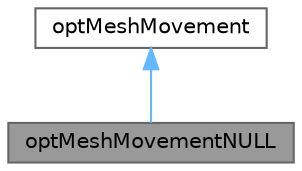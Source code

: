 digraph "optMeshMovementNULL"
{
 // LATEX_PDF_SIZE
  bgcolor="transparent";
  edge [fontname=Helvetica,fontsize=10,labelfontname=Helvetica,labelfontsize=10];
  node [fontname=Helvetica,fontsize=10,shape=box,height=0.2,width=0.4];
  Node1 [id="Node000001",label="optMeshMovementNULL",height=0.2,width=0.4,color="gray40", fillcolor="grey60", style="filled", fontcolor="black",tooltip="A dummy optMeshMovement object."];
  Node2 -> Node1 [id="edge1_Node000001_Node000002",dir="back",color="steelblue1",style="solid",tooltip=" "];
  Node2 [id="Node000002",label="optMeshMovement",height=0.2,width=0.4,color="gray40", fillcolor="white", style="filled",URL="$classFoam_1_1optMeshMovement.html",tooltip="Abstract base class for translating an update of the design variables into mesh movement."];
}
